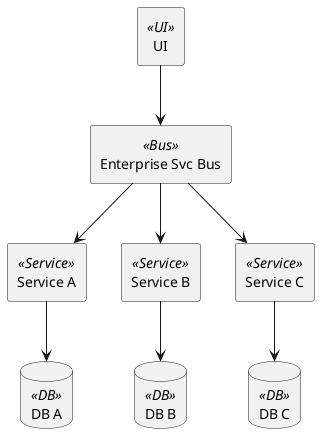 @startuml

skinparam componentStyle rectangle
skinparam rectangle {
  BackgroundColor<<UI>> #D5E8D4
  BackgroundColor<<Bus>> #DAE8FC
  BackgroundColor<<Service>> #DAE8FC
  BackgroundColor<<DB>> #FFF2CC
  BorderColor black
}

component "UI" <<UI>> as UI
component "Enterprise Svc Bus" <<Bus>> as BUS

component "Service A" <<Service>> as S1
component "Service B" <<Service>> as S2
component "Service C" <<Service>> as S3

database "DB A" <<DB>> as DBA
database "DB B" <<DB>> as DBB
database "DB C" <<DB>> as DBC

UI --> BUS
BUS --> S1
BUS --> S2
BUS --> S3

S1 --> DBA
S2 --> DBB
S3 --> DBC

@enduml
